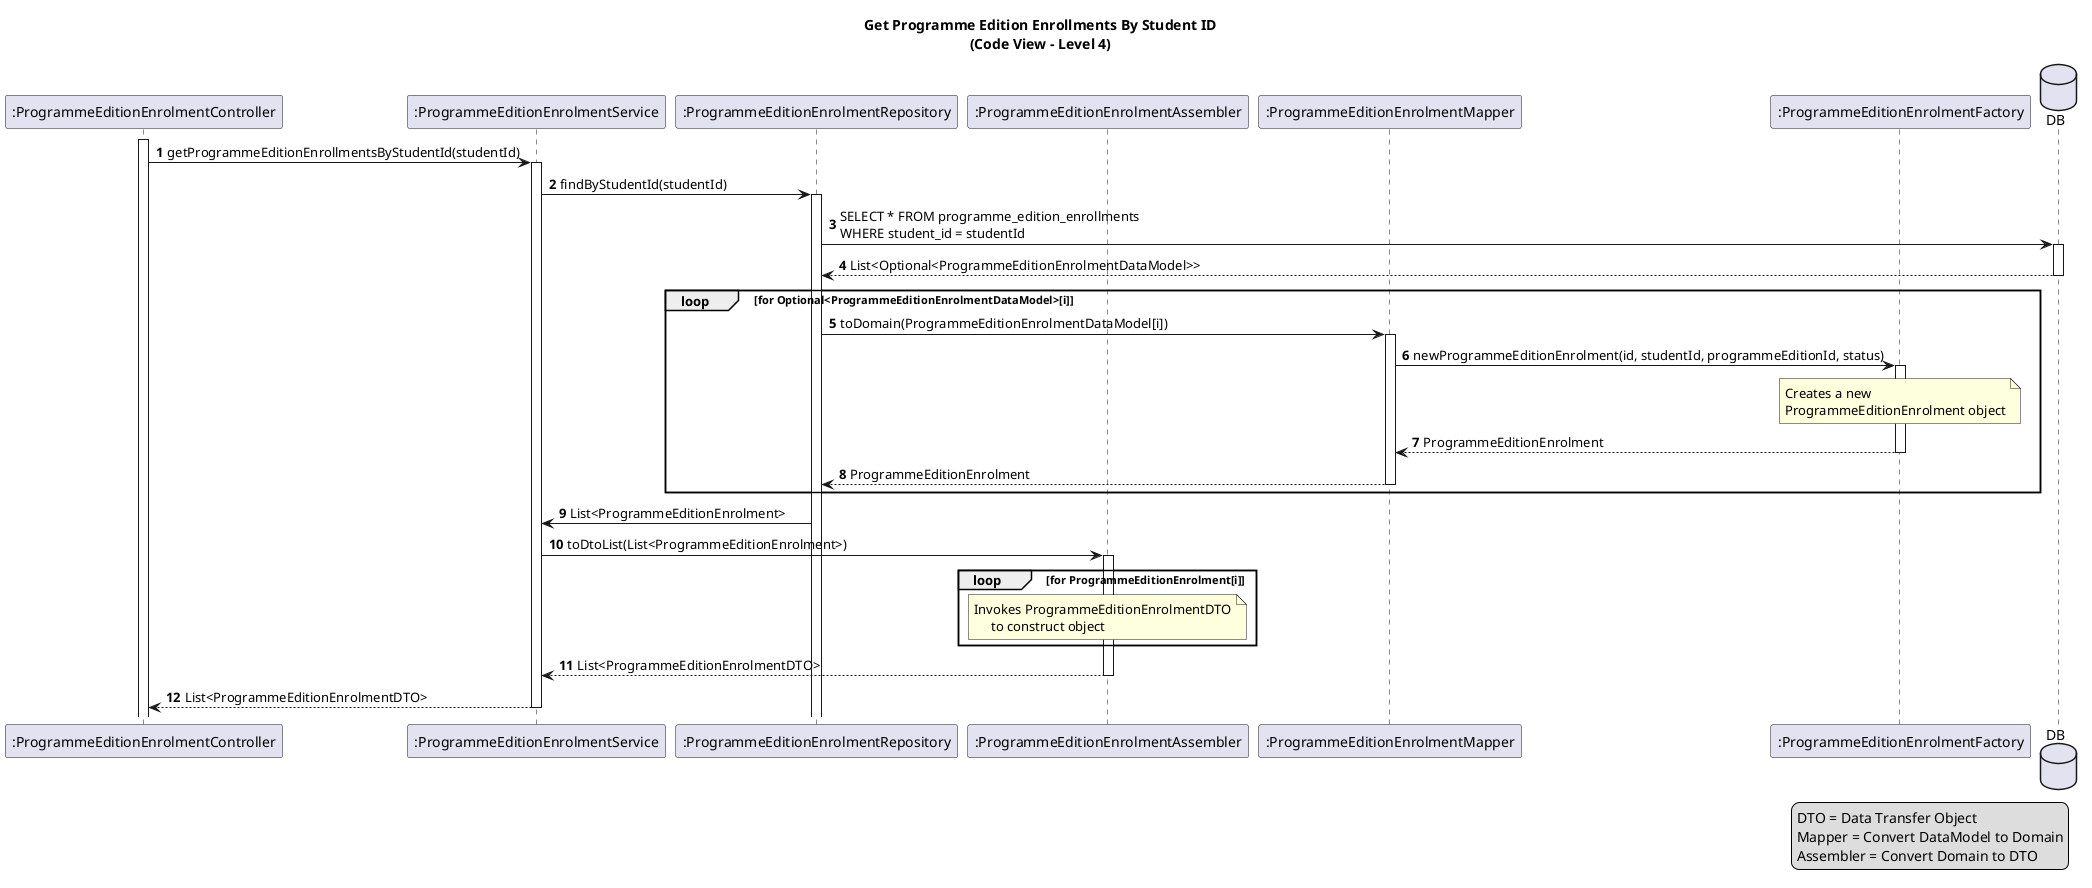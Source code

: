 @startuml
title: Get Programme Edition Enrollments By Student ID\n(Code View - Level 4)

autonumber

participant ":ProgrammeEditionEnrolmentController" as peeCtrl
activate peeCtrl
participant ":ProgrammeEditionEnrolmentService" as peeService
participant ":ProgrammeEditionEnrolmentRepository" as peeRepo
participant ":ProgrammeEditionEnrolmentAssembler" as peeAssembler
participant ":ProgrammeEditionEnrolmentMapper" as peeMapper
participant ":ProgrammeEditionEnrolmentFactory" as peeFactory
database DB

peeCtrl -> peeService ++: getProgrammeEditionEnrollmentsByStudentId(studentId)
peeService -> peeRepo ++: findByStudentId(studentId)
peeRepo -> DB ++: SELECT * FROM programme_edition_enrollments\nWHERE student_id = studentId
DB --> peeRepo --: List<Optional<ProgrammeEditionEnrolmentDataModel>>

loop for Optional<ProgrammeEditionEnrolmentDataModel>[i]
    peeRepo -> peeMapper ++: toDomain(ProgrammeEditionEnrolmentDataModel[i])
    peeMapper -> peeFactory ++: newProgrammeEditionEnrolment(id, studentId, programmeEditionId, status)
    note over of peeFactory
        Creates a new
        ProgrammeEditionEnrolment object
    end note
    peeFactory --> peeMapper --: ProgrammeEditionEnrolment
    peeMapper --> peeRepo --: ProgrammeEditionEnrolment
end

peeRepo -> peeService: List<ProgrammeEditionEnrolment>
peeService -> peeAssembler ++: toDtoList(List<ProgrammeEditionEnrolment>)

loop for ProgrammeEditionEnrolment[i]
    note over of peeAssembler
        Invokes ProgrammeEditionEnrolmentDTO
             to construct object
    end note
end
peeAssembler --> peeService --: List<ProgrammeEditionEnrolmentDTO>
peeService --> peeCtrl --: List<ProgrammeEditionEnrolmentDTO>

legend right
  DTO = Data Transfer Object
  Mapper = Convert DataModel to Domain
  Assembler = Convert Domain to DTO
end legend

@enduml 